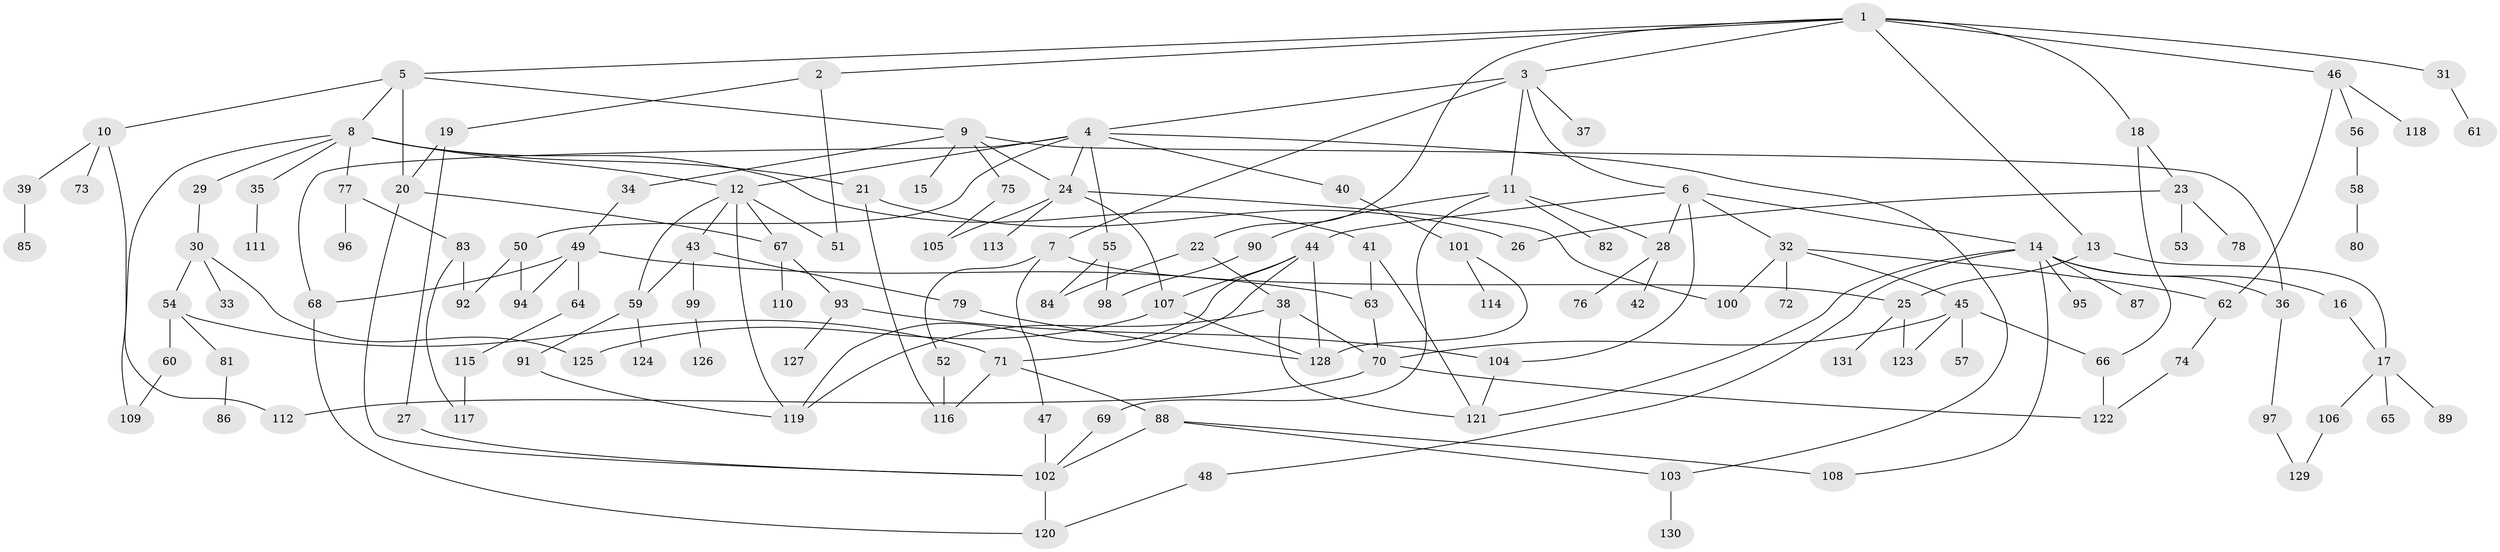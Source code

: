 // coarse degree distribution, {6: 0.10256410256410256, 1: 0.41025641025641024, 2: 0.1794871794871795, 4: 0.1282051282051282, 5: 0.05128205128205128, 3: 0.02564102564102564, 7: 0.02564102564102564, 9: 0.05128205128205128, 12: 0.02564102564102564}
// Generated by graph-tools (version 1.1) at 2025/45/03/04/25 21:45:46]
// undirected, 131 vertices, 183 edges
graph export_dot {
graph [start="1"]
  node [color=gray90,style=filled];
  1;
  2;
  3;
  4;
  5;
  6;
  7;
  8;
  9;
  10;
  11;
  12;
  13;
  14;
  15;
  16;
  17;
  18;
  19;
  20;
  21;
  22;
  23;
  24;
  25;
  26;
  27;
  28;
  29;
  30;
  31;
  32;
  33;
  34;
  35;
  36;
  37;
  38;
  39;
  40;
  41;
  42;
  43;
  44;
  45;
  46;
  47;
  48;
  49;
  50;
  51;
  52;
  53;
  54;
  55;
  56;
  57;
  58;
  59;
  60;
  61;
  62;
  63;
  64;
  65;
  66;
  67;
  68;
  69;
  70;
  71;
  72;
  73;
  74;
  75;
  76;
  77;
  78;
  79;
  80;
  81;
  82;
  83;
  84;
  85;
  86;
  87;
  88;
  89;
  90;
  91;
  92;
  93;
  94;
  95;
  96;
  97;
  98;
  99;
  100;
  101;
  102;
  103;
  104;
  105;
  106;
  107;
  108;
  109;
  110;
  111;
  112;
  113;
  114;
  115;
  116;
  117;
  118;
  119;
  120;
  121;
  122;
  123;
  124;
  125;
  126;
  127;
  128;
  129;
  130;
  131;
  1 -- 2;
  1 -- 3;
  1 -- 5;
  1 -- 13;
  1 -- 18;
  1 -- 22;
  1 -- 31;
  1 -- 46;
  2 -- 19;
  2 -- 51;
  3 -- 4;
  3 -- 6;
  3 -- 7;
  3 -- 11;
  3 -- 37;
  4 -- 40;
  4 -- 50;
  4 -- 55;
  4 -- 103;
  4 -- 12;
  4 -- 24;
  4 -- 68;
  5 -- 8;
  5 -- 9;
  5 -- 10;
  5 -- 20;
  6 -- 14;
  6 -- 32;
  6 -- 44;
  6 -- 28;
  6 -- 104;
  7 -- 47;
  7 -- 52;
  7 -- 25;
  8 -- 12;
  8 -- 21;
  8 -- 29;
  8 -- 35;
  8 -- 41;
  8 -- 77;
  8 -- 109;
  9 -- 15;
  9 -- 24;
  9 -- 34;
  9 -- 75;
  9 -- 36;
  10 -- 39;
  10 -- 73;
  10 -- 112;
  11 -- 28;
  11 -- 69;
  11 -- 82;
  11 -- 90;
  12 -- 43;
  12 -- 51;
  12 -- 119;
  12 -- 59;
  12 -- 67;
  13 -- 25;
  13 -- 17;
  14 -- 16;
  14 -- 36;
  14 -- 48;
  14 -- 87;
  14 -- 95;
  14 -- 121;
  14 -- 108;
  16 -- 17;
  17 -- 65;
  17 -- 89;
  17 -- 106;
  18 -- 23;
  18 -- 66;
  19 -- 20;
  19 -- 27;
  20 -- 67;
  20 -- 102;
  21 -- 26;
  21 -- 116;
  22 -- 38;
  22 -- 84;
  23 -- 53;
  23 -- 78;
  23 -- 26;
  24 -- 100;
  24 -- 105;
  24 -- 113;
  24 -- 107;
  25 -- 123;
  25 -- 131;
  27 -- 102;
  28 -- 42;
  28 -- 76;
  29 -- 30;
  30 -- 33;
  30 -- 54;
  30 -- 125;
  31 -- 61;
  32 -- 45;
  32 -- 72;
  32 -- 62;
  32 -- 100;
  34 -- 49;
  35 -- 111;
  36 -- 97;
  38 -- 121;
  38 -- 70;
  38 -- 119;
  39 -- 85;
  40 -- 101;
  41 -- 121;
  41 -- 63;
  43 -- 59;
  43 -- 79;
  43 -- 99;
  44 -- 71;
  44 -- 107;
  44 -- 119;
  44 -- 128;
  45 -- 57;
  45 -- 123;
  45 -- 66;
  45 -- 70;
  46 -- 56;
  46 -- 62;
  46 -- 118;
  47 -- 102;
  48 -- 120;
  49 -- 63;
  49 -- 64;
  49 -- 68;
  49 -- 94;
  50 -- 94;
  50 -- 92;
  52 -- 116;
  54 -- 60;
  54 -- 81;
  54 -- 71;
  55 -- 98;
  55 -- 84;
  56 -- 58;
  58 -- 80;
  59 -- 91;
  59 -- 124;
  60 -- 109;
  62 -- 74;
  63 -- 70;
  64 -- 115;
  66 -- 122;
  67 -- 93;
  67 -- 110;
  68 -- 120;
  69 -- 102;
  70 -- 112;
  70 -- 122;
  71 -- 88;
  71 -- 116;
  74 -- 122;
  75 -- 105;
  77 -- 83;
  77 -- 96;
  79 -- 128;
  81 -- 86;
  83 -- 92;
  83 -- 117;
  88 -- 102;
  88 -- 108;
  88 -- 103;
  90 -- 98;
  91 -- 119;
  93 -- 104;
  93 -- 127;
  97 -- 129;
  99 -- 126;
  101 -- 114;
  101 -- 128;
  102 -- 120;
  103 -- 130;
  104 -- 121;
  106 -- 129;
  107 -- 125;
  107 -- 128;
  115 -- 117;
}

